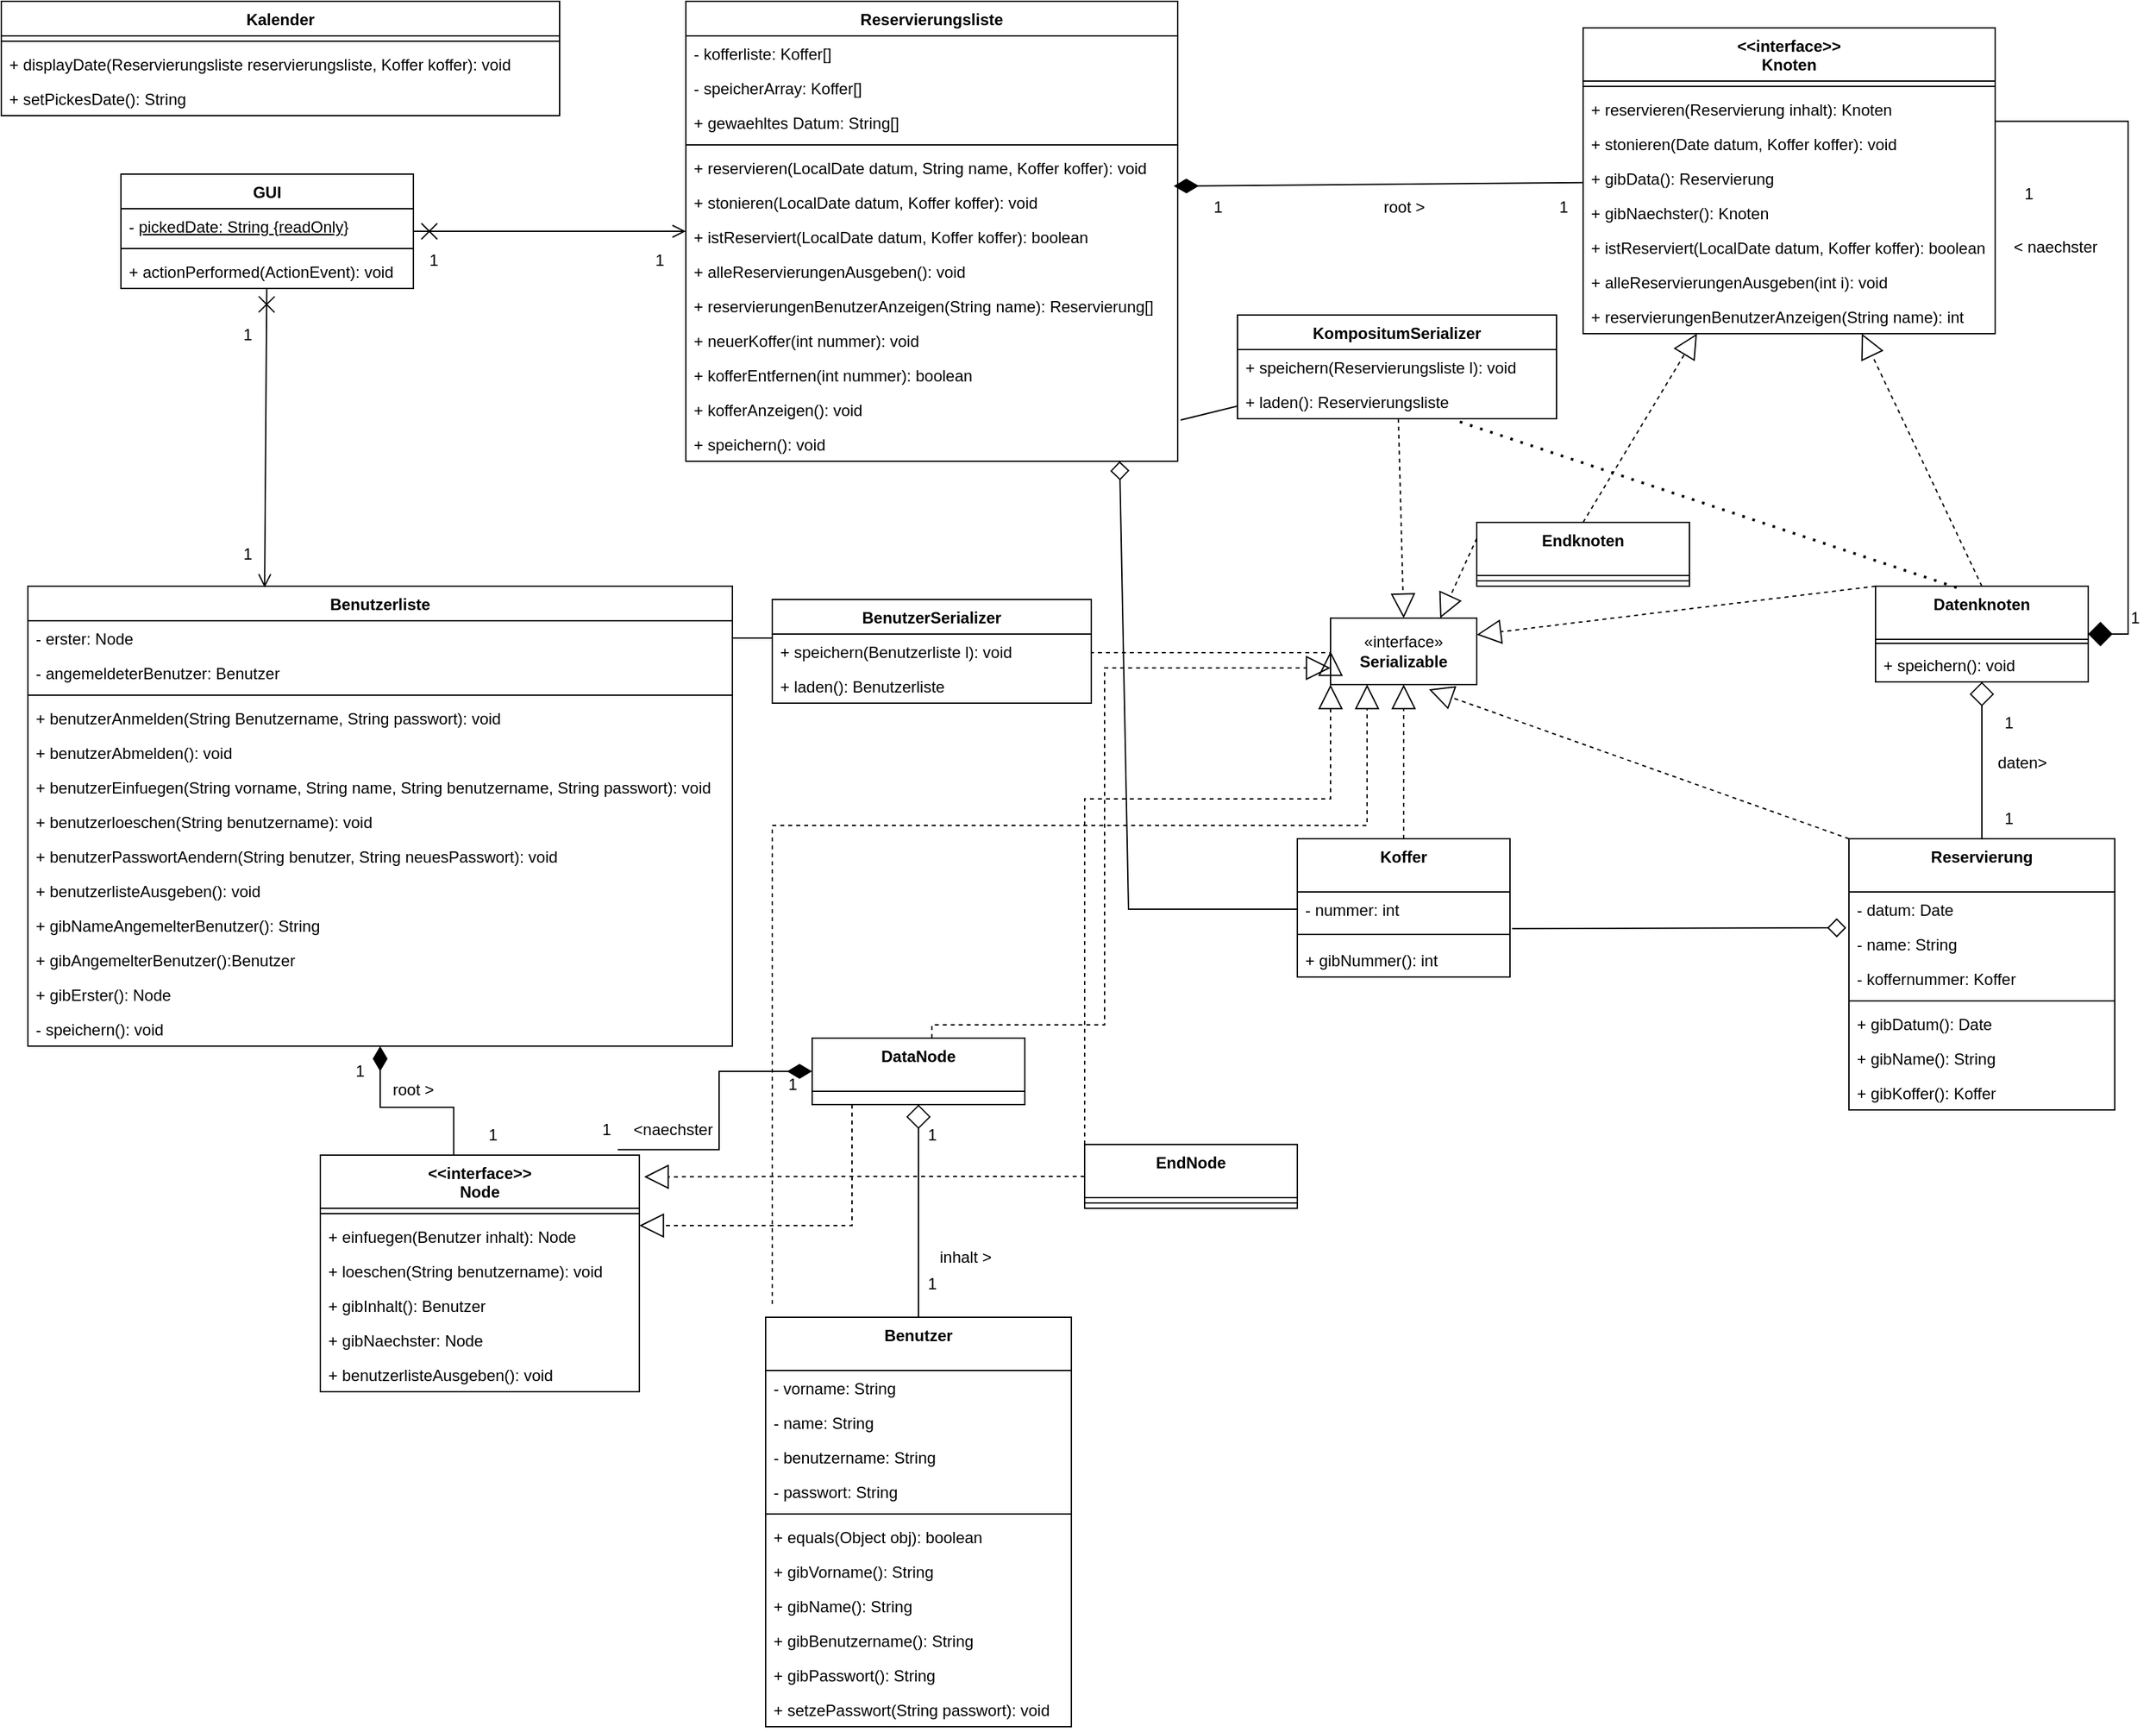 <mxfile version="21.7.5" type="github">
  <diagram name="Seite-1" id="2Pnt4BpfulIpVQop6G8H">
    <mxGraphModel dx="2710" dy="1265" grid="1" gridSize="10" guides="1" tooltips="1" connect="1" arrows="1" fold="1" page="1" pageScale="1" pageWidth="827" pageHeight="1169" math="0" shadow="0">
      <root>
        <mxCell id="0" />
        <mxCell id="1" parent="0" />
        <mxCell id="GG09bQPDJOTjV2dfAbOx-1" value="Reservierung" style="swimlane;fontStyle=1;align=center;verticalAlign=top;childLayout=stackLayout;horizontal=1;startSize=40;horizontalStack=0;resizeParent=1;resizeParentMax=0;resizeLast=0;collapsible=1;marginBottom=0;" parent="1" vertex="1">
          <mxGeometry x="2100" y="690" width="200" height="204" as="geometry" />
        </mxCell>
        <mxCell id="GG09bQPDJOTjV2dfAbOx-2" value="- datum: Date" style="text;strokeColor=none;fillColor=none;align=left;verticalAlign=top;spacingLeft=4;spacingRight=4;overflow=hidden;rotatable=0;points=[[0,0.5],[1,0.5]];portConstraint=eastwest;" parent="GG09bQPDJOTjV2dfAbOx-1" vertex="1">
          <mxGeometry y="40" width="200" height="26" as="geometry" />
        </mxCell>
        <mxCell id="GG09bQPDJOTjV2dfAbOx-3" value="- name: String" style="text;strokeColor=none;fillColor=none;align=left;verticalAlign=top;spacingLeft=4;spacingRight=4;overflow=hidden;rotatable=0;points=[[0,0.5],[1,0.5]];portConstraint=eastwest;" parent="GG09bQPDJOTjV2dfAbOx-1" vertex="1">
          <mxGeometry y="66" width="200" height="26" as="geometry" />
        </mxCell>
        <mxCell id="GG09bQPDJOTjV2dfAbOx-4" value="- koffernummer: Koffer" style="text;strokeColor=none;fillColor=none;align=left;verticalAlign=top;spacingLeft=4;spacingRight=4;overflow=hidden;rotatable=0;points=[[0,0.5],[1,0.5]];portConstraint=eastwest;" parent="GG09bQPDJOTjV2dfAbOx-1" vertex="1">
          <mxGeometry y="92" width="200" height="26" as="geometry" />
        </mxCell>
        <mxCell id="GG09bQPDJOTjV2dfAbOx-5" value="" style="line;strokeWidth=1;fillColor=none;align=left;verticalAlign=middle;spacingTop=-1;spacingLeft=3;spacingRight=3;rotatable=0;labelPosition=right;points=[];portConstraint=eastwest;strokeColor=inherit;" parent="GG09bQPDJOTjV2dfAbOx-1" vertex="1">
          <mxGeometry y="118" width="200" height="8" as="geometry" />
        </mxCell>
        <mxCell id="GG09bQPDJOTjV2dfAbOx-6" value="+ gibDatum(): Date" style="text;strokeColor=none;fillColor=none;align=left;verticalAlign=top;spacingLeft=4;spacingRight=4;overflow=hidden;rotatable=0;points=[[0,0.5],[1,0.5]];portConstraint=eastwest;" parent="GG09bQPDJOTjV2dfAbOx-1" vertex="1">
          <mxGeometry y="126" width="200" height="26" as="geometry" />
        </mxCell>
        <mxCell id="KlfiDYNAokehNlhyUkAq-2" value="+ gibName(): String" style="text;strokeColor=none;fillColor=none;align=left;verticalAlign=top;spacingLeft=4;spacingRight=4;overflow=hidden;rotatable=0;points=[[0,0.5],[1,0.5]];portConstraint=eastwest;" parent="GG09bQPDJOTjV2dfAbOx-1" vertex="1">
          <mxGeometry y="152" width="200" height="26" as="geometry" />
        </mxCell>
        <mxCell id="KlfiDYNAokehNlhyUkAq-3" value="+ gibKoffer(): Koffer" style="text;strokeColor=none;fillColor=none;align=left;verticalAlign=top;spacingLeft=4;spacingRight=4;overflow=hidden;rotatable=0;points=[[0,0.5],[1,0.5]];portConstraint=eastwest;" parent="GG09bQPDJOTjV2dfAbOx-1" vertex="1">
          <mxGeometry y="178" width="200" height="26" as="geometry" />
        </mxCell>
        <mxCell id="GG09bQPDJOTjV2dfAbOx-7" value="Reservierungsliste" style="swimlane;fontStyle=1;align=center;verticalAlign=top;childLayout=stackLayout;horizontal=1;startSize=26;horizontalStack=0;resizeParent=1;resizeParentMax=0;resizeLast=0;collapsible=1;marginBottom=0;" parent="1" vertex="1">
          <mxGeometry x="1225" y="60" width="370" height="346" as="geometry" />
        </mxCell>
        <mxCell id="GG09bQPDJOTjV2dfAbOx-8" value="- kofferliste: Koffer[]" style="text;strokeColor=none;fillColor=none;align=left;verticalAlign=top;spacingLeft=4;spacingRight=4;overflow=hidden;rotatable=0;points=[[0,0.5],[1,0.5]];portConstraint=eastwest;" parent="GG09bQPDJOTjV2dfAbOx-7" vertex="1">
          <mxGeometry y="26" width="370" height="26" as="geometry" />
        </mxCell>
        <mxCell id="srKQBvNYtge3SuWGFt8Q-2" value="- speicherArray: Koffer[]" style="text;strokeColor=none;fillColor=none;align=left;verticalAlign=top;spacingLeft=4;spacingRight=4;overflow=hidden;rotatable=0;points=[[0,0.5],[1,0.5]];portConstraint=eastwest;" vertex="1" parent="GG09bQPDJOTjV2dfAbOx-7">
          <mxGeometry y="52" width="370" height="26" as="geometry" />
        </mxCell>
        <mxCell id="srKQBvNYtge3SuWGFt8Q-1" value="+ gewaehltes Datum: String[]" style="text;strokeColor=none;fillColor=none;align=left;verticalAlign=top;spacingLeft=4;spacingRight=4;overflow=hidden;rotatable=0;points=[[0,0.5],[1,0.5]];portConstraint=eastwest;" vertex="1" parent="GG09bQPDJOTjV2dfAbOx-7">
          <mxGeometry y="78" width="370" height="26" as="geometry" />
        </mxCell>
        <mxCell id="GG09bQPDJOTjV2dfAbOx-9" value="" style="line;strokeWidth=1;fillColor=none;align=left;verticalAlign=middle;spacingTop=-1;spacingLeft=3;spacingRight=3;rotatable=0;labelPosition=right;points=[];portConstraint=eastwest;strokeColor=inherit;" parent="GG09bQPDJOTjV2dfAbOx-7" vertex="1">
          <mxGeometry y="104" width="370" height="8" as="geometry" />
        </mxCell>
        <mxCell id="GG09bQPDJOTjV2dfAbOx-10" value="+ reservieren(LocalDate datum, String name, Koffer koffer): void" style="text;strokeColor=none;fillColor=none;align=left;verticalAlign=top;spacingLeft=4;spacingRight=4;overflow=hidden;rotatable=0;points=[[0,0.5],[1,0.5]];portConstraint=eastwest;" parent="GG09bQPDJOTjV2dfAbOx-7" vertex="1">
          <mxGeometry y="112" width="370" height="26" as="geometry" />
        </mxCell>
        <mxCell id="GG09bQPDJOTjV2dfAbOx-11" value="+ stonieren(LocalDate datum, Koffer koffer): void" style="text;strokeColor=none;fillColor=none;align=left;verticalAlign=top;spacingLeft=4;spacingRight=4;overflow=hidden;rotatable=0;points=[[0,0.5],[1,0.5]];portConstraint=eastwest;" parent="GG09bQPDJOTjV2dfAbOx-7" vertex="1">
          <mxGeometry y="138" width="370" height="26" as="geometry" />
        </mxCell>
        <mxCell id="DYJYWBsRvA1DzsSXrWgL-1" value="+ istReserviert(LocalDate datum, Koffer koffer): boolean" style="text;strokeColor=none;fillColor=none;align=left;verticalAlign=top;spacingLeft=4;spacingRight=4;overflow=hidden;rotatable=0;points=[[0,0.5],[1,0.5]];portConstraint=eastwest;" parent="GG09bQPDJOTjV2dfAbOx-7" vertex="1">
          <mxGeometry y="164" width="370" height="26" as="geometry" />
        </mxCell>
        <mxCell id="srKQBvNYtge3SuWGFt8Q-3" value="+ alleReservierungenAusgeben(): void" style="text;strokeColor=none;fillColor=none;align=left;verticalAlign=top;spacingLeft=4;spacingRight=4;overflow=hidden;rotatable=0;points=[[0,0.5],[1,0.5]];portConstraint=eastwest;" vertex="1" parent="GG09bQPDJOTjV2dfAbOx-7">
          <mxGeometry y="190" width="370" height="26" as="geometry" />
        </mxCell>
        <mxCell id="6dYusDWklably0Wr-_sq-58" value="+ reservierungenBenutzerAnzeigen(String name): Reservierung[]" style="text;strokeColor=none;fillColor=none;align=left;verticalAlign=top;spacingLeft=4;spacingRight=4;overflow=hidden;rotatable=0;points=[[0,0.5],[1,0.5]];portConstraint=eastwest;" parent="GG09bQPDJOTjV2dfAbOx-7" vertex="1">
          <mxGeometry y="216" width="370" height="26" as="geometry" />
        </mxCell>
        <mxCell id="hLVEEf-DrDABM8D7n_xX-1" value="+ neuerKoffer(int nummer): void" style="text;strokeColor=none;fillColor=none;align=left;verticalAlign=top;spacingLeft=4;spacingRight=4;overflow=hidden;rotatable=0;points=[[0,0.5],[1,0.5]];portConstraint=eastwest;" parent="GG09bQPDJOTjV2dfAbOx-7" vertex="1">
          <mxGeometry y="242" width="370" height="26" as="geometry" />
        </mxCell>
        <mxCell id="hLVEEf-DrDABM8D7n_xX-3" value="+ kofferEntfernen(int nummer): boolean" style="text;strokeColor=none;fillColor=none;align=left;verticalAlign=top;spacingLeft=4;spacingRight=4;overflow=hidden;rotatable=0;points=[[0,0.5],[1,0.5]];portConstraint=eastwest;" parent="GG09bQPDJOTjV2dfAbOx-7" vertex="1">
          <mxGeometry y="268" width="370" height="26" as="geometry" />
        </mxCell>
        <mxCell id="hLVEEf-DrDABM8D7n_xX-2" value="+ kofferAnzeigen(): void" style="text;strokeColor=none;fillColor=none;align=left;verticalAlign=top;spacingLeft=4;spacingRight=4;overflow=hidden;rotatable=0;points=[[0,0.5],[1,0.5]];portConstraint=eastwest;" parent="GG09bQPDJOTjV2dfAbOx-7" vertex="1">
          <mxGeometry y="294" width="370" height="26" as="geometry" />
        </mxCell>
        <mxCell id="wRzsIxWEd2h5d38toLy1-11" value="+ speichern(): void" style="text;strokeColor=none;fillColor=none;align=left;verticalAlign=top;spacingLeft=4;spacingRight=4;overflow=hidden;rotatable=0;points=[[0,0.5],[1,0.5]];portConstraint=eastwest;" parent="GG09bQPDJOTjV2dfAbOx-7" vertex="1">
          <mxGeometry y="320" width="370" height="26" as="geometry" />
        </mxCell>
        <mxCell id="GG09bQPDJOTjV2dfAbOx-12" style="edgeStyle=orthogonalEdgeStyle;rounded=0;orthogonalLoop=1;jettySize=auto;html=1;exitX=0.5;exitY=0;exitDx=0;exitDy=0;entryX=0.5;entryY=1;entryDx=0;entryDy=0;endArrow=diamond;endFill=0;endSize=16;" parent="1" source="GG09bQPDJOTjV2dfAbOx-1" target="GG09bQPDJOTjV2dfAbOx-13" edge="1">
          <mxGeometry relative="1" as="geometry" />
        </mxCell>
        <mxCell id="GG09bQPDJOTjV2dfAbOx-13" value="Datenknoten" style="swimlane;fontStyle=1;align=center;verticalAlign=top;childLayout=stackLayout;horizontal=1;startSize=40;horizontalStack=0;resizeParent=1;resizeParentMax=0;resizeLast=0;collapsible=1;marginBottom=0;" parent="1" vertex="1">
          <mxGeometry x="2120" y="500" width="160" height="72" as="geometry" />
        </mxCell>
        <mxCell id="GG09bQPDJOTjV2dfAbOx-15" value="" style="line;strokeWidth=1;fillColor=none;align=left;verticalAlign=middle;spacingTop=-1;spacingLeft=3;spacingRight=3;rotatable=0;labelPosition=right;points=[];portConstraint=eastwest;strokeColor=inherit;" parent="GG09bQPDJOTjV2dfAbOx-13" vertex="1">
          <mxGeometry y="40" width="160" height="6" as="geometry" />
        </mxCell>
        <mxCell id="wRzsIxWEd2h5d38toLy1-22" value="+ speichern(): void" style="text;strokeColor=none;fillColor=none;align=left;verticalAlign=top;spacingLeft=4;spacingRight=4;overflow=hidden;rotatable=0;points=[[0,0.5],[1,0.5]];portConstraint=eastwest;" parent="GG09bQPDJOTjV2dfAbOx-13" vertex="1">
          <mxGeometry y="46" width="160" height="26" as="geometry" />
        </mxCell>
        <mxCell id="GG09bQPDJOTjV2dfAbOx-18" value="1" style="text;html=1;align=center;verticalAlign=middle;resizable=0;points=[];autosize=1;strokeColor=none;fillColor=none;" parent="1" vertex="1">
          <mxGeometry x="2220" y="190" width="30" height="30" as="geometry" />
        </mxCell>
        <mxCell id="GG09bQPDJOTjV2dfAbOx-19" value="&amp;lt; naechster" style="text;html=1;align=center;verticalAlign=middle;resizable=0;points=[];autosize=1;strokeColor=none;fillColor=none;" parent="1" vertex="1">
          <mxGeometry x="2210" y="230" width="90" height="30" as="geometry" />
        </mxCell>
        <mxCell id="GG09bQPDJOTjV2dfAbOx-20" value="Endknoten" style="swimlane;fontStyle=1;align=center;verticalAlign=top;childLayout=stackLayout;horizontal=1;startSize=40;horizontalStack=0;resizeParent=1;resizeParentMax=0;resizeLast=0;collapsible=1;marginBottom=0;" parent="1" vertex="1">
          <mxGeometry x="1820" y="452" width="160" height="48" as="geometry" />
        </mxCell>
        <mxCell id="GG09bQPDJOTjV2dfAbOx-22" value="" style="line;strokeWidth=1;fillColor=none;align=left;verticalAlign=middle;spacingTop=-1;spacingLeft=3;spacingRight=3;rotatable=0;labelPosition=right;points=[];portConstraint=eastwest;strokeColor=inherit;" parent="GG09bQPDJOTjV2dfAbOx-20" vertex="1">
          <mxGeometry y="40" width="160" height="8" as="geometry" />
        </mxCell>
        <mxCell id="GG09bQPDJOTjV2dfAbOx-24" value="&lt;&lt;interface&gt;&gt;&#xa;Knoten" style="swimlane;fontStyle=1;align=center;verticalAlign=top;childLayout=stackLayout;horizontal=1;startSize=40;horizontalStack=0;resizeParent=1;resizeParentMax=0;resizeLast=0;collapsible=1;marginBottom=0;" parent="1" vertex="1">
          <mxGeometry x="1900" y="80" width="310" height="230" as="geometry" />
        </mxCell>
        <mxCell id="GG09bQPDJOTjV2dfAbOx-26" value="" style="line;strokeWidth=1;fillColor=none;align=left;verticalAlign=middle;spacingTop=-1;spacingLeft=3;spacingRight=3;rotatable=0;labelPosition=right;points=[];portConstraint=eastwest;strokeColor=inherit;" parent="GG09bQPDJOTjV2dfAbOx-24" vertex="1">
          <mxGeometry y="40" width="310" height="8" as="geometry" />
        </mxCell>
        <mxCell id="GG09bQPDJOTjV2dfAbOx-27" value="+ reservieren(Reservierung inhalt): Knoten" style="text;strokeColor=none;fillColor=none;align=left;verticalAlign=top;spacingLeft=4;spacingRight=4;overflow=hidden;rotatable=0;points=[[0,0.5],[1,0.5]];portConstraint=eastwest;" parent="GG09bQPDJOTjV2dfAbOx-24" vertex="1">
          <mxGeometry y="48" width="310" height="26" as="geometry" />
        </mxCell>
        <mxCell id="hLVEEf-DrDABM8D7n_xX-4" value="+ stonieren(Date datum, Koffer koffer): void" style="text;strokeColor=none;fillColor=none;align=left;verticalAlign=top;spacingLeft=4;spacingRight=4;overflow=hidden;rotatable=0;points=[[0,0.5],[1,0.5]];portConstraint=eastwest;" parent="GG09bQPDJOTjV2dfAbOx-24" vertex="1">
          <mxGeometry y="74" width="310" height="26" as="geometry" />
        </mxCell>
        <mxCell id="hLVEEf-DrDABM8D7n_xX-5" value="+ gibData(): Reservierung" style="text;strokeColor=none;fillColor=none;align=left;verticalAlign=top;spacingLeft=4;spacingRight=4;overflow=hidden;rotatable=0;points=[[0,0.5],[1,0.5]];portConstraint=eastwest;" parent="GG09bQPDJOTjV2dfAbOx-24" vertex="1">
          <mxGeometry y="100" width="310" height="26" as="geometry" />
        </mxCell>
        <mxCell id="hLVEEf-DrDABM8D7n_xX-6" value="+ gibNaechster(): Knoten" style="text;strokeColor=none;fillColor=none;align=left;verticalAlign=top;spacingLeft=4;spacingRight=4;overflow=hidden;rotatable=0;points=[[0,0.5],[1,0.5]];portConstraint=eastwest;" parent="GG09bQPDJOTjV2dfAbOx-24" vertex="1">
          <mxGeometry y="126" width="310" height="26" as="geometry" />
        </mxCell>
        <mxCell id="srKQBvNYtge3SuWGFt8Q-4" value="+ istReserviert(LocalDate datum, Koffer koffer): boolean" style="text;strokeColor=none;fillColor=none;align=left;verticalAlign=top;spacingLeft=4;spacingRight=4;overflow=hidden;rotatable=0;points=[[0,0.5],[1,0.5]];portConstraint=eastwest;" vertex="1" parent="GG09bQPDJOTjV2dfAbOx-24">
          <mxGeometry y="152" width="310" height="26" as="geometry" />
        </mxCell>
        <mxCell id="srKQBvNYtge3SuWGFt8Q-5" value="+ alleReservierungenAusgeben(int i): void" style="text;strokeColor=none;fillColor=none;align=left;verticalAlign=top;spacingLeft=4;spacingRight=4;overflow=hidden;rotatable=0;points=[[0,0.5],[1,0.5]];portConstraint=eastwest;" vertex="1" parent="GG09bQPDJOTjV2dfAbOx-24">
          <mxGeometry y="178" width="310" height="26" as="geometry" />
        </mxCell>
        <mxCell id="6dYusDWklably0Wr-_sq-65" value="+ reservierungenBenutzerAnzeigen(String name): int" style="text;strokeColor=none;fillColor=none;align=left;verticalAlign=top;spacingLeft=4;spacingRight=4;overflow=hidden;rotatable=0;points=[[0,0.5],[1,0.5]];portConstraint=eastwest;" parent="GG09bQPDJOTjV2dfAbOx-24" vertex="1">
          <mxGeometry y="204" width="310" height="26" as="geometry" />
        </mxCell>
        <mxCell id="GG09bQPDJOTjV2dfAbOx-28" value="" style="endArrow=block;endSize=16;endFill=0;html=1;rounded=0;exitX=0.5;exitY=0;exitDx=0;exitDy=0;dashed=1;" parent="1" source="GG09bQPDJOTjV2dfAbOx-20" target="GG09bQPDJOTjV2dfAbOx-24" edge="1">
          <mxGeometry width="160" relative="1" as="geometry">
            <mxPoint x="1790" y="434.0" as="sourcePoint" />
            <mxPoint x="1950" y="360.0" as="targetPoint" />
          </mxGeometry>
        </mxCell>
        <mxCell id="GG09bQPDJOTjV2dfAbOx-29" value="" style="endArrow=block;endSize=16;endFill=0;html=1;rounded=0;exitX=0.5;exitY=0;exitDx=0;exitDy=0;dashed=1;" parent="1" source="GG09bQPDJOTjV2dfAbOx-13" target="GG09bQPDJOTjV2dfAbOx-24" edge="1">
          <mxGeometry width="160" relative="1" as="geometry">
            <mxPoint x="1970" y="430" as="sourcePoint" />
            <mxPoint x="2047.76" y="352.002" as="targetPoint" />
          </mxGeometry>
        </mxCell>
        <mxCell id="GG09bQPDJOTjV2dfAbOx-30" value="root &amp;gt;" style="text;html=1;align=center;verticalAlign=middle;resizable=0;points=[];autosize=1;strokeColor=none;fillColor=none;" parent="1" vertex="1">
          <mxGeometry x="1740" y="200" width="50" height="30" as="geometry" />
        </mxCell>
        <mxCell id="GG09bQPDJOTjV2dfAbOx-31" value="1" style="text;html=1;align=center;verticalAlign=middle;resizable=0;points=[];autosize=1;strokeColor=none;fillColor=none;" parent="1" vertex="1">
          <mxGeometry x="1870" y="200" width="30" height="30" as="geometry" />
        </mxCell>
        <mxCell id="GG09bQPDJOTjV2dfAbOx-32" value="daten&amp;gt;" style="text;html=1;align=center;verticalAlign=middle;resizable=0;points=[];autosize=1;strokeColor=none;fillColor=none;" parent="1" vertex="1">
          <mxGeometry x="2200" y="618" width="60" height="30" as="geometry" />
        </mxCell>
        <mxCell id="GG09bQPDJOTjV2dfAbOx-33" value="1" style="text;html=1;align=center;verticalAlign=middle;resizable=0;points=[];autosize=1;strokeColor=none;fillColor=none;" parent="1" vertex="1">
          <mxGeometry x="2205" y="660" width="30" height="30" as="geometry" />
        </mxCell>
        <mxCell id="GG09bQPDJOTjV2dfAbOx-34" value="Koffer" style="swimlane;fontStyle=1;align=center;verticalAlign=top;childLayout=stackLayout;horizontal=1;startSize=40;horizontalStack=0;resizeParent=1;resizeParentMax=0;resizeLast=0;collapsible=1;marginBottom=0;" parent="1" vertex="1">
          <mxGeometry x="1685" y="690" width="160" height="104" as="geometry" />
        </mxCell>
        <mxCell id="GG09bQPDJOTjV2dfAbOx-35" value="- nummer: int" style="text;strokeColor=none;fillColor=none;align=left;verticalAlign=top;spacingLeft=4;spacingRight=4;overflow=hidden;rotatable=0;points=[[0,0.5],[1,0.5]];portConstraint=eastwest;" parent="GG09bQPDJOTjV2dfAbOx-34" vertex="1">
          <mxGeometry y="40" width="160" height="26" as="geometry" />
        </mxCell>
        <mxCell id="GG09bQPDJOTjV2dfAbOx-36" value="" style="line;strokeWidth=1;fillColor=none;align=left;verticalAlign=middle;spacingTop=-1;spacingLeft=3;spacingRight=3;rotatable=0;labelPosition=right;points=[];portConstraint=eastwest;strokeColor=inherit;" parent="GG09bQPDJOTjV2dfAbOx-34" vertex="1">
          <mxGeometry y="66" width="160" height="12" as="geometry" />
        </mxCell>
        <mxCell id="wRzsIxWEd2h5d38toLy1-21" value="+ gibNummer(): int" style="text;strokeColor=none;fillColor=none;align=left;verticalAlign=top;spacingLeft=4;spacingRight=4;overflow=hidden;rotatable=0;points=[[0,0.5],[1,0.5]];portConstraint=eastwest;" parent="GG09bQPDJOTjV2dfAbOx-34" vertex="1">
          <mxGeometry y="78" width="160" height="26" as="geometry" />
        </mxCell>
        <mxCell id="GG09bQPDJOTjV2dfAbOx-39" value="1" style="text;html=1;align=center;verticalAlign=middle;resizable=0;points=[];autosize=1;strokeColor=none;fillColor=none;" parent="1" vertex="1">
          <mxGeometry x="1610" y="200" width="30" height="30" as="geometry" />
        </mxCell>
        <mxCell id="GG09bQPDJOTjV2dfAbOx-40" value="" style="endArrow=diamondThin;html=1;rounded=0;endFill=1;strokeWidth=1;endSize=16;entryX=0.992;entryY=0.038;entryDx=0;entryDy=0;entryPerimeter=0;" parent="1" source="GG09bQPDJOTjV2dfAbOx-24" target="GG09bQPDJOTjV2dfAbOx-11" edge="1">
          <mxGeometry width="50" height="50" relative="1" as="geometry">
            <mxPoint x="1910" y="301" as="sourcePoint" />
            <mxPoint x="1650" y="250" as="targetPoint" />
          </mxGeometry>
        </mxCell>
        <mxCell id="hLVEEf-DrDABM8D7n_xX-11" value="1" style="text;html=1;align=center;verticalAlign=middle;resizable=0;points=[];autosize=1;strokeColor=none;fillColor=none;" parent="1" vertex="1">
          <mxGeometry x="2300" y="509" width="30" height="30" as="geometry" />
        </mxCell>
        <mxCell id="hLVEEf-DrDABM8D7n_xX-12" value="" style="endArrow=diamond;endSize=12;html=1;rounded=0;endFill=0;entryX=-0.01;entryY=0.038;entryDx=0;entryDy=0;entryPerimeter=0;exitX=1.01;exitY=1.064;exitDx=0;exitDy=0;exitPerimeter=0;" parent="1" source="GG09bQPDJOTjV2dfAbOx-35" target="GG09bQPDJOTjV2dfAbOx-3" edge="1">
          <mxGeometry width="160" relative="1" as="geometry">
            <mxPoint x="1860" y="747" as="sourcePoint" />
            <mxPoint x="1870" y="570" as="targetPoint" />
          </mxGeometry>
        </mxCell>
        <mxCell id="hLVEEf-DrDABM8D7n_xX-13" value="" style="endArrow=diamond;endSize=12;html=1;rounded=0;endFill=0;exitX=0;exitY=0.5;exitDx=0;exitDy=0;entryX=0.882;entryY=1;entryDx=0;entryDy=0;entryPerimeter=0;" parent="1" source="GG09bQPDJOTjV2dfAbOx-35" target="wRzsIxWEd2h5d38toLy1-11" edge="1">
          <mxGeometry width="160" relative="1" as="geometry">
            <mxPoint x="1760" y="732.66" as="sourcePoint" />
            <mxPoint x="1557.62" y="481.998" as="targetPoint" />
            <Array as="points">
              <mxPoint x="1558" y="743" />
            </Array>
          </mxGeometry>
        </mxCell>
        <mxCell id="wRzsIxWEd2h5d38toLy1-1" value="KompositumSerializer" style="swimlane;fontStyle=1;align=center;verticalAlign=top;childLayout=stackLayout;horizontal=1;startSize=26;horizontalStack=0;resizeParent=1;resizeParentMax=0;resizeLast=0;collapsible=1;marginBottom=0;whiteSpace=wrap;html=1;" parent="1" vertex="1">
          <mxGeometry x="1640" y="296" width="240" height="78" as="geometry" />
        </mxCell>
        <mxCell id="wRzsIxWEd2h5d38toLy1-2" value="+ speichern(Reservierungsliste l): void" style="text;strokeColor=none;fillColor=none;align=left;verticalAlign=top;spacingLeft=4;spacingRight=4;overflow=hidden;rotatable=0;points=[[0,0.5],[1,0.5]];portConstraint=eastwest;whiteSpace=wrap;html=1;" parent="wRzsIxWEd2h5d38toLy1-1" vertex="1">
          <mxGeometry y="26" width="240" height="26" as="geometry" />
        </mxCell>
        <mxCell id="wRzsIxWEd2h5d38toLy1-3" value="+ laden(): Reservierungsliste" style="text;strokeColor=none;fillColor=none;align=left;verticalAlign=top;spacingLeft=4;spacingRight=4;overflow=hidden;rotatable=0;points=[[0,0.5],[1,0.5]];portConstraint=eastwest;whiteSpace=wrap;html=1;" parent="wRzsIxWEd2h5d38toLy1-1" vertex="1">
          <mxGeometry y="52" width="240" height="26" as="geometry" />
        </mxCell>
        <mxCell id="wRzsIxWEd2h5d38toLy1-4" value="«interface»&lt;br&gt;&lt;b&gt;Serializable&lt;/b&gt;" style="html=1;whiteSpace=wrap;" parent="1" vertex="1">
          <mxGeometry x="1710" y="524" width="110" height="50" as="geometry" />
        </mxCell>
        <mxCell id="wRzsIxWEd2h5d38toLy1-6" value="" style="endArrow=block;endSize=16;endFill=0;html=1;rounded=0;exitX=0.5;exitY=0;exitDx=0;exitDy=0;entryX=0.5;entryY=1;entryDx=0;entryDy=0;dashed=1;" parent="1" source="GG09bQPDJOTjV2dfAbOx-34" target="wRzsIxWEd2h5d38toLy1-4" edge="1">
          <mxGeometry width="160" relative="1" as="geometry">
            <mxPoint x="1920" y="623" as="sourcePoint" />
            <mxPoint x="1820" y="475" as="targetPoint" />
          </mxGeometry>
        </mxCell>
        <mxCell id="wRzsIxWEd2h5d38toLy1-7" value="" style="endArrow=block;endSize=16;endFill=0;html=1;rounded=0;exitX=0;exitY=0;exitDx=0;exitDy=0;entryX=0.673;entryY=1.073;entryDx=0;entryDy=0;entryPerimeter=0;dashed=1;" parent="1" source="GG09bQPDJOTjV2dfAbOx-1" target="wRzsIxWEd2h5d38toLy1-4" edge="1">
          <mxGeometry width="160" relative="1" as="geometry">
            <mxPoint x="2160" y="435" as="sourcePoint" />
            <mxPoint x="1870" y="450" as="targetPoint" />
          </mxGeometry>
        </mxCell>
        <mxCell id="wRzsIxWEd2h5d38toLy1-8" value="" style="endArrow=block;endSize=16;endFill=0;html=1;rounded=0;exitX=0;exitY=0;exitDx=0;exitDy=0;entryX=1;entryY=0.25;entryDx=0;entryDy=0;dashed=1;" parent="1" source="GG09bQPDJOTjV2dfAbOx-13" target="wRzsIxWEd2h5d38toLy1-4" edge="1">
          <mxGeometry width="160" relative="1" as="geometry">
            <mxPoint x="2158" y="538" as="sourcePoint" />
            <mxPoint x="1850" y="510" as="targetPoint" />
          </mxGeometry>
        </mxCell>
        <mxCell id="wRzsIxWEd2h5d38toLy1-9" value="" style="endArrow=block;endSize=16;endFill=0;html=1;rounded=0;entryX=0.5;entryY=0;entryDx=0;entryDy=0;dashed=1;" parent="1" source="wRzsIxWEd2h5d38toLy1-1" target="wRzsIxWEd2h5d38toLy1-4" edge="1">
          <mxGeometry width="160" relative="1" as="geometry">
            <mxPoint x="1755" y="400" as="sourcePoint" />
            <mxPoint x="1650" y="483" as="targetPoint" />
          </mxGeometry>
        </mxCell>
        <mxCell id="wRzsIxWEd2h5d38toLy1-10" value="" style="endArrow=block;endSize=16;endFill=0;html=1;rounded=0;exitX=0;exitY=0.25;exitDx=0;exitDy=0;entryX=0.75;entryY=0;entryDx=0;entryDy=0;dashed=1;" parent="1" source="GG09bQPDJOTjV2dfAbOx-20" target="wRzsIxWEd2h5d38toLy1-4" edge="1">
          <mxGeometry width="160" relative="1" as="geometry">
            <mxPoint x="1770" y="690" as="sourcePoint" />
            <mxPoint x="1765" y="500" as="targetPoint" />
          </mxGeometry>
        </mxCell>
        <mxCell id="wRzsIxWEd2h5d38toLy1-13" value="" style="endArrow=none;html=1;strokeWidth=1;rounded=0;exitX=1.006;exitY=0.808;exitDx=0;exitDy=0;exitPerimeter=0;" parent="1" source="hLVEEf-DrDABM8D7n_xX-2" target="wRzsIxWEd2h5d38toLy1-1" edge="1">
          <mxGeometry width="50" height="50" relative="1" as="geometry">
            <mxPoint x="1570" y="490" as="sourcePoint" />
            <mxPoint x="1620" y="440" as="targetPoint" />
          </mxGeometry>
        </mxCell>
        <mxCell id="wRzsIxWEd2h5d38toLy1-14" value="" style="endArrow=none;dashed=1;html=1;dashPattern=1 3;strokeWidth=2;rounded=0;entryX=0.417;entryY=0.041;entryDx=0;entryDy=0;entryPerimeter=0;exitX=0.697;exitY=1.09;exitDx=0;exitDy=0;exitPerimeter=0;" parent="1" source="wRzsIxWEd2h5d38toLy1-3" target="GG09bQPDJOTjV2dfAbOx-13" edge="1">
          <mxGeometry width="50" height="50" relative="1" as="geometry">
            <mxPoint x="1880" y="490" as="sourcePoint" />
            <mxPoint x="1930" y="440" as="targetPoint" />
          </mxGeometry>
        </mxCell>
        <mxCell id="HfCsK1fA1GeoR-2jATR1-1" value="Benutzerliste" style="swimlane;fontStyle=1;align=center;verticalAlign=top;childLayout=stackLayout;horizontal=1;startSize=26;horizontalStack=0;resizeParent=1;resizeParentMax=0;resizeLast=0;collapsible=1;marginBottom=0;" parent="1" vertex="1">
          <mxGeometry x="730" y="500" width="530" height="346" as="geometry" />
        </mxCell>
        <mxCell id="HfCsK1fA1GeoR-2jATR1-2" value="- erster: Node" style="text;strokeColor=none;fillColor=none;align=left;verticalAlign=top;spacingLeft=4;spacingRight=4;overflow=hidden;rotatable=0;points=[[0,0.5],[1,0.5]];portConstraint=eastwest;" parent="HfCsK1fA1GeoR-2jATR1-1" vertex="1">
          <mxGeometry y="26" width="530" height="26" as="geometry" />
        </mxCell>
        <mxCell id="6dYusDWklably0Wr-_sq-12" value="- angemeldeterBenutzer: Benutzer" style="text;strokeColor=none;fillColor=none;align=left;verticalAlign=top;spacingLeft=4;spacingRight=4;overflow=hidden;rotatable=0;points=[[0,0.5],[1,0.5]];portConstraint=eastwest;" parent="HfCsK1fA1GeoR-2jATR1-1" vertex="1">
          <mxGeometry y="52" width="530" height="26" as="geometry" />
        </mxCell>
        <mxCell id="HfCsK1fA1GeoR-2jATR1-3" value="" style="line;strokeWidth=1;fillColor=none;align=left;verticalAlign=middle;spacingTop=-1;spacingLeft=3;spacingRight=3;rotatable=0;labelPosition=right;points=[];portConstraint=eastwest;strokeColor=inherit;" parent="HfCsK1fA1GeoR-2jATR1-1" vertex="1">
          <mxGeometry y="78" width="530" height="8" as="geometry" />
        </mxCell>
        <mxCell id="HfCsK1fA1GeoR-2jATR1-4" value="+ benutzerAnmelden(String Benutzername, String passwort): void" style="text;strokeColor=none;fillColor=none;align=left;verticalAlign=top;spacingLeft=4;spacingRight=4;overflow=hidden;rotatable=0;points=[[0,0.5],[1,0.5]];portConstraint=eastwest;" parent="HfCsK1fA1GeoR-2jATR1-1" vertex="1">
          <mxGeometry y="86" width="530" height="26" as="geometry" />
        </mxCell>
        <mxCell id="6dYusDWklably0Wr-_sq-13" value="+ benutzerAbmelden(): void" style="text;strokeColor=none;fillColor=none;align=left;verticalAlign=top;spacingLeft=4;spacingRight=4;overflow=hidden;rotatable=0;points=[[0,0.5],[1,0.5]];portConstraint=eastwest;" parent="HfCsK1fA1GeoR-2jATR1-1" vertex="1">
          <mxGeometry y="112" width="530" height="26" as="geometry" />
        </mxCell>
        <mxCell id="6dYusDWklably0Wr-_sq-14" value="+ benutzerEinfuegen(String vorname, String name, String benutzername, String passwort): void" style="text;strokeColor=none;fillColor=none;align=left;verticalAlign=top;spacingLeft=4;spacingRight=4;overflow=hidden;rotatable=0;points=[[0,0.5],[1,0.5]];portConstraint=eastwest;" parent="HfCsK1fA1GeoR-2jATR1-1" vertex="1">
          <mxGeometry y="138" width="530" height="26" as="geometry" />
        </mxCell>
        <mxCell id="6dYusDWklably0Wr-_sq-15" value="+ benutzerloeschen(String benutzername): void" style="text;strokeColor=none;fillColor=none;align=left;verticalAlign=top;spacingLeft=4;spacingRight=4;overflow=hidden;rotatable=0;points=[[0,0.5],[1,0.5]];portConstraint=eastwest;" parent="HfCsK1fA1GeoR-2jATR1-1" vertex="1">
          <mxGeometry y="164" width="530" height="26" as="geometry" />
        </mxCell>
        <mxCell id="6dYusDWklably0Wr-_sq-16" value="+ benutzerPasswortAendern(String benutzer, String neuesPasswort): void" style="text;strokeColor=none;fillColor=none;align=left;verticalAlign=top;spacingLeft=4;spacingRight=4;overflow=hidden;rotatable=0;points=[[0,0.5],[1,0.5]];portConstraint=eastwest;" parent="HfCsK1fA1GeoR-2jATR1-1" vertex="1">
          <mxGeometry y="190" width="530" height="26" as="geometry" />
        </mxCell>
        <mxCell id="6dYusDWklably0Wr-_sq-17" value="+ benutzerlisteAusgeben(): void" style="text;strokeColor=none;fillColor=none;align=left;verticalAlign=top;spacingLeft=4;spacingRight=4;overflow=hidden;rotatable=0;points=[[0,0.5],[1,0.5]];portConstraint=eastwest;" parent="HfCsK1fA1GeoR-2jATR1-1" vertex="1">
          <mxGeometry y="216" width="530" height="26" as="geometry" />
        </mxCell>
        <mxCell id="6dYusDWklably0Wr-_sq-18" value="+ gibNameAngemelterBenutzer(): String" style="text;strokeColor=none;fillColor=none;align=left;verticalAlign=top;spacingLeft=4;spacingRight=4;overflow=hidden;rotatable=0;points=[[0,0.5],[1,0.5]];portConstraint=eastwest;" parent="HfCsK1fA1GeoR-2jATR1-1" vertex="1">
          <mxGeometry y="242" width="530" height="26" as="geometry" />
        </mxCell>
        <mxCell id="srKQBvNYtge3SuWGFt8Q-11" value="+ gibAngemelterBenutzer():Benutzer" style="text;strokeColor=none;fillColor=none;align=left;verticalAlign=top;spacingLeft=4;spacingRight=4;overflow=hidden;rotatable=0;points=[[0,0.5],[1,0.5]];portConstraint=eastwest;" vertex="1" parent="HfCsK1fA1GeoR-2jATR1-1">
          <mxGeometry y="268" width="530" height="26" as="geometry" />
        </mxCell>
        <mxCell id="6dYusDWklably0Wr-_sq-20" value="+ gibErster(): Node" style="text;strokeColor=none;fillColor=none;align=left;verticalAlign=top;spacingLeft=4;spacingRight=4;overflow=hidden;rotatable=0;points=[[0,0.5],[1,0.5]];portConstraint=eastwest;" parent="HfCsK1fA1GeoR-2jATR1-1" vertex="1">
          <mxGeometry y="294" width="530" height="26" as="geometry" />
        </mxCell>
        <mxCell id="6dYusDWklably0Wr-_sq-19" value="- speichern(): void" style="text;strokeColor=none;fillColor=none;align=left;verticalAlign=top;spacingLeft=4;spacingRight=4;overflow=hidden;rotatable=0;points=[[0,0.5],[1,0.5]];portConstraint=eastwest;" parent="HfCsK1fA1GeoR-2jATR1-1" vertex="1">
          <mxGeometry y="320" width="530" height="26" as="geometry" />
        </mxCell>
        <mxCell id="6dYusDWklably0Wr-_sq-42" style="edgeStyle=orthogonalEdgeStyle;rounded=0;orthogonalLoop=1;jettySize=auto;html=1;exitX=0.932;exitY=-0.023;exitDx=0;exitDy=0;entryX=0;entryY=0.5;entryDx=0;entryDy=0;endArrow=diamondThin;endFill=1;endSize=16;exitPerimeter=0;" parent="1" source="HfCsK1fA1GeoR-2jATR1-32" target="HfCsK1fA1GeoR-2jATR1-17" edge="1">
          <mxGeometry relative="1" as="geometry" />
        </mxCell>
        <mxCell id="HfCsK1fA1GeoR-2jATR1-17" value="DataNode" style="swimlane;fontStyle=1;align=center;verticalAlign=top;childLayout=stackLayout;horizontal=1;startSize=40;horizontalStack=0;resizeParent=1;resizeParentMax=0;resizeLast=0;collapsible=1;marginBottom=0;" parent="1" vertex="1">
          <mxGeometry x="1320" y="840" width="160" height="50" as="geometry" />
        </mxCell>
        <mxCell id="6dYusDWklably0Wr-_sq-57" style="edgeStyle=orthogonalEdgeStyle;rounded=0;orthogonalLoop=1;jettySize=auto;html=1;exitX=0;exitY=0.5;exitDx=0;exitDy=0;entryX=1.015;entryY=0.092;entryDx=0;entryDy=0;entryPerimeter=0;endArrow=block;endFill=0;endSize=16;dashed=1;" parent="1" source="HfCsK1fA1GeoR-2jATR1-21" target="HfCsK1fA1GeoR-2jATR1-32" edge="1">
          <mxGeometry relative="1" as="geometry" />
        </mxCell>
        <mxCell id="HfCsK1fA1GeoR-2jATR1-21" value="EndNode" style="swimlane;fontStyle=1;align=center;verticalAlign=top;childLayout=stackLayout;horizontal=1;startSize=40;horizontalStack=0;resizeParent=1;resizeParentMax=0;resizeLast=0;collapsible=1;marginBottom=0;" parent="1" vertex="1">
          <mxGeometry x="1525" y="920" width="160" height="48" as="geometry" />
        </mxCell>
        <mxCell id="HfCsK1fA1GeoR-2jATR1-22" value="" style="line;strokeWidth=1;fillColor=none;align=left;verticalAlign=middle;spacingTop=-1;spacingLeft=3;spacingRight=3;rotatable=0;labelPosition=right;points=[];portConstraint=eastwest;strokeColor=inherit;" parent="HfCsK1fA1GeoR-2jATR1-21" vertex="1">
          <mxGeometry y="40" width="160" height="8" as="geometry" />
        </mxCell>
        <mxCell id="6dYusDWklably0Wr-_sq-28" style="edgeStyle=orthogonalEdgeStyle;rounded=0;orthogonalLoop=1;jettySize=auto;html=1;dashed=1;endArrow=block;endFill=0;endSize=16;entryX=0.25;entryY=1;entryDx=0;entryDy=0;" parent="1" target="wRzsIxWEd2h5d38toLy1-4" edge="1">
          <mxGeometry relative="1" as="geometry">
            <mxPoint x="1410" y="600" as="targetPoint" />
            <Array as="points">
              <mxPoint x="1290" y="1036" />
              <mxPoint x="1290" y="680" />
              <mxPoint x="1738" y="680" />
            </Array>
            <mxPoint x="1290" y="1040" as="sourcePoint" />
          </mxGeometry>
        </mxCell>
        <mxCell id="6dYusDWklably0Wr-_sq-35" style="edgeStyle=orthogonalEdgeStyle;rounded=0;orthogonalLoop=1;jettySize=auto;html=1;endArrow=diamond;endFill=0;endSize=16;" parent="1" source="HfCsK1fA1GeoR-2jATR1-23" target="HfCsK1fA1GeoR-2jATR1-17" edge="1">
          <mxGeometry relative="1" as="geometry">
            <mxPoint x="1402" y="1012" as="sourcePoint" />
            <Array as="points" />
          </mxGeometry>
        </mxCell>
        <mxCell id="HfCsK1fA1GeoR-2jATR1-23" value="Benutzer" style="swimlane;fontStyle=1;align=center;verticalAlign=top;childLayout=stackLayout;horizontal=1;startSize=40;horizontalStack=0;resizeParent=1;resizeParentMax=0;resizeLast=0;collapsible=1;marginBottom=0;" parent="1" vertex="1">
          <mxGeometry x="1285" y="1050" width="230" height="308" as="geometry" />
        </mxCell>
        <mxCell id="HfCsK1fA1GeoR-2jATR1-24" value="- vorname: String" style="text;strokeColor=none;fillColor=none;align=left;verticalAlign=top;spacingLeft=4;spacingRight=4;overflow=hidden;rotatable=0;points=[[0,0.5],[1,0.5]];portConstraint=eastwest;" parent="HfCsK1fA1GeoR-2jATR1-23" vertex="1">
          <mxGeometry y="40" width="230" height="26" as="geometry" />
        </mxCell>
        <mxCell id="6dYusDWklably0Wr-_sq-50" value="- name: String" style="text;strokeColor=none;fillColor=none;align=left;verticalAlign=top;spacingLeft=4;spacingRight=4;overflow=hidden;rotatable=0;points=[[0,0.5],[1,0.5]];portConstraint=eastwest;" parent="HfCsK1fA1GeoR-2jATR1-23" vertex="1">
          <mxGeometry y="66" width="230" height="26" as="geometry" />
        </mxCell>
        <mxCell id="6dYusDWklably0Wr-_sq-51" value="- benutzername: String" style="text;strokeColor=none;fillColor=none;align=left;verticalAlign=top;spacingLeft=4;spacingRight=4;overflow=hidden;rotatable=0;points=[[0,0.5],[1,0.5]];portConstraint=eastwest;" parent="HfCsK1fA1GeoR-2jATR1-23" vertex="1">
          <mxGeometry y="92" width="230" height="26" as="geometry" />
        </mxCell>
        <mxCell id="6dYusDWklably0Wr-_sq-52" value="- passwort: String" style="text;strokeColor=none;fillColor=none;align=left;verticalAlign=top;spacingLeft=4;spacingRight=4;overflow=hidden;rotatable=0;points=[[0,0.5],[1,0.5]];portConstraint=eastwest;" parent="HfCsK1fA1GeoR-2jATR1-23" vertex="1">
          <mxGeometry y="118" width="230" height="26" as="geometry" />
        </mxCell>
        <mxCell id="HfCsK1fA1GeoR-2jATR1-27" value="" style="line;strokeWidth=1;fillColor=none;align=left;verticalAlign=middle;spacingTop=-1;spacingLeft=3;spacingRight=3;rotatable=0;labelPosition=right;points=[];portConstraint=eastwest;strokeColor=inherit;" parent="HfCsK1fA1GeoR-2jATR1-23" vertex="1">
          <mxGeometry y="144" width="230" height="8" as="geometry" />
        </mxCell>
        <mxCell id="HfCsK1fA1GeoR-2jATR1-28" value="+ equals(Object obj): boolean" style="text;strokeColor=none;fillColor=none;align=left;verticalAlign=top;spacingLeft=4;spacingRight=4;overflow=hidden;rotatable=0;points=[[0,0.5],[1,0.5]];portConstraint=eastwest;" parent="HfCsK1fA1GeoR-2jATR1-23" vertex="1">
          <mxGeometry y="152" width="230" height="26" as="geometry" />
        </mxCell>
        <mxCell id="srKQBvNYtge3SuWGFt8Q-18" value="+ gibVorname(): String" style="text;strokeColor=none;fillColor=none;align=left;verticalAlign=top;spacingLeft=4;spacingRight=4;overflow=hidden;rotatable=0;points=[[0,0.5],[1,0.5]];portConstraint=eastwest;" vertex="1" parent="HfCsK1fA1GeoR-2jATR1-23">
          <mxGeometry y="178" width="230" height="26" as="geometry" />
        </mxCell>
        <mxCell id="6dYusDWklably0Wr-_sq-53" value="+ gibName(): String" style="text;strokeColor=none;fillColor=none;align=left;verticalAlign=top;spacingLeft=4;spacingRight=4;overflow=hidden;rotatable=0;points=[[0,0.5],[1,0.5]];portConstraint=eastwest;" parent="HfCsK1fA1GeoR-2jATR1-23" vertex="1">
          <mxGeometry y="204" width="230" height="26" as="geometry" />
        </mxCell>
        <mxCell id="6dYusDWklably0Wr-_sq-54" value="+ gibBenutzername(): String" style="text;strokeColor=none;fillColor=none;align=left;verticalAlign=top;spacingLeft=4;spacingRight=4;overflow=hidden;rotatable=0;points=[[0,0.5],[1,0.5]];portConstraint=eastwest;" parent="HfCsK1fA1GeoR-2jATR1-23" vertex="1">
          <mxGeometry y="230" width="230" height="26" as="geometry" />
        </mxCell>
        <mxCell id="6dYusDWklably0Wr-_sq-55" value="+ gibPasswort(): String" style="text;strokeColor=none;fillColor=none;align=left;verticalAlign=top;spacingLeft=4;spacingRight=4;overflow=hidden;rotatable=0;points=[[0,0.5],[1,0.5]];portConstraint=eastwest;" parent="HfCsK1fA1GeoR-2jATR1-23" vertex="1">
          <mxGeometry y="256" width="230" height="26" as="geometry" />
        </mxCell>
        <mxCell id="6dYusDWklably0Wr-_sq-56" value="+ setzePasswort(String passwort): void" style="text;strokeColor=none;fillColor=none;align=left;verticalAlign=top;spacingLeft=4;spacingRight=4;overflow=hidden;rotatable=0;points=[[0,0.5],[1,0.5]];portConstraint=eastwest;" parent="HfCsK1fA1GeoR-2jATR1-23" vertex="1">
          <mxGeometry y="282" width="230" height="26" as="geometry" />
        </mxCell>
        <mxCell id="6dYusDWklably0Wr-_sq-29" style="edgeStyle=orthogonalEdgeStyle;rounded=0;orthogonalLoop=1;jettySize=auto;html=1;exitX=0.418;exitY=0.01;exitDx=0;exitDy=0;endArrow=diamondThin;endFill=1;endSize=16;exitPerimeter=0;" parent="1" source="HfCsK1fA1GeoR-2jATR1-32" target="HfCsK1fA1GeoR-2jATR1-1" edge="1">
          <mxGeometry relative="1" as="geometry" />
        </mxCell>
        <mxCell id="HfCsK1fA1GeoR-2jATR1-32" value="&lt;&lt;interface&gt;&gt;&#xa;Node" style="swimlane;fontStyle=1;align=center;verticalAlign=top;childLayout=stackLayout;horizontal=1;startSize=40;horizontalStack=0;resizeParent=1;resizeParentMax=0;resizeLast=0;collapsible=1;marginBottom=0;" parent="1" vertex="1">
          <mxGeometry x="950" y="928" width="240" height="178" as="geometry" />
        </mxCell>
        <mxCell id="HfCsK1fA1GeoR-2jATR1-34" value="" style="line;strokeWidth=1;fillColor=none;align=left;verticalAlign=middle;spacingTop=-1;spacingLeft=3;spacingRight=3;rotatable=0;labelPosition=right;points=[];portConstraint=eastwest;strokeColor=inherit;" parent="HfCsK1fA1GeoR-2jATR1-32" vertex="1">
          <mxGeometry y="40" width="240" height="8" as="geometry" />
        </mxCell>
        <mxCell id="HfCsK1fA1GeoR-2jATR1-35" value="+ einfuegen(Benutzer inhalt): Node" style="text;strokeColor=none;fillColor=none;align=left;verticalAlign=top;spacingLeft=4;spacingRight=4;overflow=hidden;rotatable=0;points=[[0,0.5],[1,0.5]];portConstraint=eastwest;" parent="HfCsK1fA1GeoR-2jATR1-32" vertex="1">
          <mxGeometry y="48" width="240" height="26" as="geometry" />
        </mxCell>
        <mxCell id="6dYusDWklably0Wr-_sq-46" value="+ loeschen(String benutzername): void" style="text;strokeColor=none;fillColor=none;align=left;verticalAlign=top;spacingLeft=4;spacingRight=4;overflow=hidden;rotatable=0;points=[[0,0.5],[1,0.5]];portConstraint=eastwest;" parent="HfCsK1fA1GeoR-2jATR1-32" vertex="1">
          <mxGeometry y="74" width="240" height="26" as="geometry" />
        </mxCell>
        <mxCell id="6dYusDWklably0Wr-_sq-47" value="+ gibInhalt(): Benutzer" style="text;strokeColor=none;fillColor=none;align=left;verticalAlign=top;spacingLeft=4;spacingRight=4;overflow=hidden;rotatable=0;points=[[0,0.5],[1,0.5]];portConstraint=eastwest;" parent="HfCsK1fA1GeoR-2jATR1-32" vertex="1">
          <mxGeometry y="100" width="240" height="26" as="geometry" />
        </mxCell>
        <mxCell id="6dYusDWklably0Wr-_sq-48" value="+ gibNaechster: Node" style="text;strokeColor=none;fillColor=none;align=left;verticalAlign=top;spacingLeft=4;spacingRight=4;overflow=hidden;rotatable=0;points=[[0,0.5],[1,0.5]];portConstraint=eastwest;" parent="HfCsK1fA1GeoR-2jATR1-32" vertex="1">
          <mxGeometry y="126" width="240" height="26" as="geometry" />
        </mxCell>
        <mxCell id="6dYusDWklably0Wr-_sq-49" value="+ benutzerlisteAusgeben(): void" style="text;strokeColor=none;fillColor=none;align=left;verticalAlign=top;spacingLeft=4;spacingRight=4;overflow=hidden;rotatable=0;points=[[0,0.5],[1,0.5]];portConstraint=eastwest;" parent="HfCsK1fA1GeoR-2jATR1-32" vertex="1">
          <mxGeometry y="152" width="240" height="26" as="geometry" />
        </mxCell>
        <mxCell id="6dYusDWklably0Wr-_sq-23" style="edgeStyle=orthogonalEdgeStyle;rounded=0;orthogonalLoop=1;jettySize=auto;html=1;endArrow=block;endFill=0;dashed=1;endSize=16;exitX=0.563;exitY=-0.003;exitDx=0;exitDy=0;exitPerimeter=0;entryX=0;entryY=0.75;entryDx=0;entryDy=0;" parent="1" source="HfCsK1fA1GeoR-2jATR1-17" target="wRzsIxWEd2h5d38toLy1-4" edge="1">
          <mxGeometry relative="1" as="geometry">
            <mxPoint x="1410" y="910" as="sourcePoint" />
            <Array as="points">
              <mxPoint x="1540" y="830" />
              <mxPoint x="1540" y="562" />
            </Array>
          </mxGeometry>
        </mxCell>
        <mxCell id="6dYusDWklably0Wr-_sq-1" value="BenutzerSerializer" style="swimlane;fontStyle=1;align=center;verticalAlign=top;childLayout=stackLayout;horizontal=1;startSize=26;horizontalStack=0;resizeParent=1;resizeParentMax=0;resizeLast=0;collapsible=1;marginBottom=0;whiteSpace=wrap;html=1;" parent="1" vertex="1">
          <mxGeometry x="1290" y="510" width="240" height="78" as="geometry" />
        </mxCell>
        <mxCell id="6dYusDWklably0Wr-_sq-2" value="+ speichern(Benutzerliste l): void" style="text;strokeColor=none;fillColor=none;align=left;verticalAlign=top;spacingLeft=4;spacingRight=4;overflow=hidden;rotatable=0;points=[[0,0.5],[1,0.5]];portConstraint=eastwest;whiteSpace=wrap;html=1;" parent="6dYusDWklably0Wr-_sq-1" vertex="1">
          <mxGeometry y="26" width="240" height="26" as="geometry" />
        </mxCell>
        <mxCell id="6dYusDWklably0Wr-_sq-3" value="+ laden(): Benutzerliste" style="text;strokeColor=none;fillColor=none;align=left;verticalAlign=top;spacingLeft=4;spacingRight=4;overflow=hidden;rotatable=0;points=[[0,0.5],[1,0.5]];portConstraint=eastwest;whiteSpace=wrap;html=1;" parent="6dYusDWklably0Wr-_sq-1" vertex="1">
          <mxGeometry y="52" width="240" height="26" as="geometry" />
        </mxCell>
        <mxCell id="6dYusDWklably0Wr-_sq-5" style="edgeStyle=orthogonalEdgeStyle;rounded=0;orthogonalLoop=1;jettySize=auto;html=1;exitX=1;exitY=0.5;exitDx=0;exitDy=0;entryX=0;entryY=0.5;entryDx=0;entryDy=0;dashed=1;endArrow=block;endFill=0;endSize=16;" parent="1" source="6dYusDWklably0Wr-_sq-2" target="wRzsIxWEd2h5d38toLy1-4" edge="1">
          <mxGeometry relative="1" as="geometry">
            <Array as="points">
              <mxPoint x="1530" y="550" />
            </Array>
          </mxGeometry>
        </mxCell>
        <mxCell id="6dYusDWklably0Wr-_sq-6" style="edgeStyle=orthogonalEdgeStyle;rounded=0;orthogonalLoop=1;jettySize=auto;html=1;exitX=1;exitY=0.5;exitDx=0;exitDy=0;entryX=0;entryY=0.5;entryDx=0;entryDy=0;startArrow=none;startFill=0;endArrow=none;endFill=0;" parent="1" source="HfCsK1fA1GeoR-2jATR1-2" target="6dYusDWklably0Wr-_sq-2" edge="1">
          <mxGeometry relative="1" as="geometry" />
        </mxCell>
        <mxCell id="6dYusDWklably0Wr-_sq-27" style="edgeStyle=orthogonalEdgeStyle;rounded=0;orthogonalLoop=1;jettySize=auto;html=1;endArrow=block;endFill=0;dashed=1;endSize=16;exitX=0;exitY=0;exitDx=0;exitDy=0;entryX=0;entryY=1;entryDx=0;entryDy=0;" parent="1" source="HfCsK1fA1GeoR-2jATR1-21" target="wRzsIxWEd2h5d38toLy1-4" edge="1">
          <mxGeometry relative="1" as="geometry">
            <mxPoint x="1520" y="827" as="sourcePoint" />
            <mxPoint x="1520" y="660" as="targetPoint" />
            <Array as="points">
              <mxPoint x="1525" y="660" />
              <mxPoint x="1710" y="660" />
            </Array>
          </mxGeometry>
        </mxCell>
        <mxCell id="6dYusDWklably0Wr-_sq-30" value="1" style="text;strokeColor=none;align=center;fillColor=none;html=1;verticalAlign=middle;whiteSpace=wrap;rounded=0;" parent="1" vertex="1">
          <mxGeometry x="950" y="850" width="60" height="30" as="geometry" />
        </mxCell>
        <mxCell id="6dYusDWklably0Wr-_sq-31" value="1" style="text;strokeColor=none;align=center;fillColor=none;html=1;verticalAlign=middle;whiteSpace=wrap;rounded=0;" parent="1" vertex="1">
          <mxGeometry x="1050" y="898" width="60" height="30" as="geometry" />
        </mxCell>
        <mxCell id="6dYusDWklably0Wr-_sq-32" value="root &amp;gt;" style="text;strokeColor=none;align=center;fillColor=none;html=1;verticalAlign=middle;whiteSpace=wrap;rounded=0;" parent="1" vertex="1">
          <mxGeometry x="990" y="864" width="60" height="30" as="geometry" />
        </mxCell>
        <mxCell id="6dYusDWklably0Wr-_sq-34" style="edgeStyle=orthogonalEdgeStyle;rounded=0;orthogonalLoop=1;jettySize=auto;html=1;endArrow=block;endFill=0;endSize=16;entryX=1;entryY=0.5;entryDx=0;entryDy=0;dashed=1;" parent="1" source="HfCsK1fA1GeoR-2jATR1-17" edge="1">
          <mxGeometry relative="1" as="geometry">
            <mxPoint x="1350" y="930" as="sourcePoint" />
            <mxPoint x="1190" y="981" as="targetPoint" />
            <Array as="points">
              <mxPoint x="1350" y="981" />
            </Array>
          </mxGeometry>
        </mxCell>
        <mxCell id="6dYusDWklably0Wr-_sq-36" value="inhalt &amp;gt;" style="text;html=1;align=center;verticalAlign=middle;resizable=0;points=[];autosize=1;strokeColor=none;fillColor=none;" parent="1" vertex="1">
          <mxGeometry x="1405" y="990" width="60" height="30" as="geometry" />
        </mxCell>
        <mxCell id="6dYusDWklably0Wr-_sq-37" value="1" style="text;html=1;align=center;verticalAlign=middle;resizable=0;points=[];autosize=1;strokeColor=none;fillColor=none;" parent="1" vertex="1">
          <mxGeometry x="1395" y="1010" width="30" height="30" as="geometry" />
        </mxCell>
        <mxCell id="6dYusDWklably0Wr-_sq-40" value="1" style="text;html=1;align=center;verticalAlign=middle;resizable=0;points=[];autosize=1;strokeColor=none;fillColor=none;" parent="1" vertex="1">
          <mxGeometry x="2205" y="588" width="30" height="30" as="geometry" />
        </mxCell>
        <mxCell id="6dYusDWklably0Wr-_sq-41" value="1" style="text;html=1;align=center;verticalAlign=middle;resizable=0;points=[];autosize=1;strokeColor=none;fillColor=none;" parent="1" vertex="1">
          <mxGeometry x="1395" y="898" width="30" height="30" as="geometry" />
        </mxCell>
        <mxCell id="6dYusDWklably0Wr-_sq-43" value="1" style="text;html=1;align=center;verticalAlign=middle;resizable=0;points=[];autosize=1;strokeColor=none;fillColor=none;" parent="1" vertex="1">
          <mxGeometry x="1150" y="894" width="30" height="30" as="geometry" />
        </mxCell>
        <mxCell id="6dYusDWklably0Wr-_sq-44" value="1" style="text;html=1;align=center;verticalAlign=middle;resizable=0;points=[];autosize=1;strokeColor=none;fillColor=none;" parent="1" vertex="1">
          <mxGeometry x="1290" y="860" width="30" height="30" as="geometry" />
        </mxCell>
        <mxCell id="6dYusDWklably0Wr-_sq-45" value="&amp;lt;naechster" style="text;html=1;align=center;verticalAlign=middle;resizable=0;points=[];autosize=1;strokeColor=none;fillColor=none;" parent="1" vertex="1">
          <mxGeometry x="1175" y="894" width="80" height="30" as="geometry" />
        </mxCell>
        <mxCell id="hLVEEf-DrDABM8D7n_xX-9" style="edgeStyle=orthogonalEdgeStyle;rounded=0;orthogonalLoop=1;jettySize=auto;html=1;exitX=1;exitY=0.857;exitDx=0;exitDy=0;entryX=1;entryY=0.5;entryDx=0;entryDy=0;endArrow=diamond;endFill=1;endSize=16;exitPerimeter=0;" parent="1" source="GG09bQPDJOTjV2dfAbOx-27" target="GG09bQPDJOTjV2dfAbOx-13" edge="1">
          <mxGeometry relative="1" as="geometry" />
        </mxCell>
        <mxCell id="_23D0S8PXt5TGV4Vy99F-1" value="GUI" style="swimlane;fontStyle=1;align=center;verticalAlign=top;childLayout=stackLayout;horizontal=1;startSize=26;horizontalStack=0;resizeParent=1;resizeParentMax=0;resizeLast=0;collapsible=1;marginBottom=0;whiteSpace=wrap;html=1;" parent="1" vertex="1">
          <mxGeometry x="800" y="190" width="220" height="86" as="geometry" />
        </mxCell>
        <mxCell id="_23D0S8PXt5TGV4Vy99F-2" value="- &lt;u&gt;pickedDate: String {readOnly}&lt;/u&gt;" style="text;strokeColor=none;fillColor=none;align=left;verticalAlign=top;spacingLeft=4;spacingRight=4;overflow=hidden;rotatable=0;points=[[0,0.5],[1,0.5]];portConstraint=eastwest;whiteSpace=wrap;html=1;" parent="_23D0S8PXt5TGV4Vy99F-1" vertex="1">
          <mxGeometry y="26" width="220" height="26" as="geometry" />
        </mxCell>
        <mxCell id="_23D0S8PXt5TGV4Vy99F-3" value="" style="line;strokeWidth=1;fillColor=none;align=left;verticalAlign=middle;spacingTop=-1;spacingLeft=3;spacingRight=3;rotatable=0;labelPosition=right;points=[];portConstraint=eastwest;strokeColor=inherit;" parent="_23D0S8PXt5TGV4Vy99F-1" vertex="1">
          <mxGeometry y="52" width="220" height="8" as="geometry" />
        </mxCell>
        <mxCell id="_23D0S8PXt5TGV4Vy99F-4" value="+ actionPerformed(ActionEvent): void" style="text;strokeColor=none;fillColor=none;align=left;verticalAlign=top;spacingLeft=4;spacingRight=4;overflow=hidden;rotatable=0;points=[[0,0.5],[1,0.5]];portConstraint=eastwest;whiteSpace=wrap;html=1;" parent="_23D0S8PXt5TGV4Vy99F-1" vertex="1">
          <mxGeometry y="60" width="220" height="26" as="geometry" />
        </mxCell>
        <mxCell id="_23D0S8PXt5TGV4Vy99F-7" value="1" style="text;html=1;align=center;verticalAlign=middle;resizable=0;points=[];autosize=1;strokeColor=none;fillColor=none;" parent="1" vertex="1">
          <mxGeometry x="880" y="461" width="30" height="30" as="geometry" />
        </mxCell>
        <mxCell id="_23D0S8PXt5TGV4Vy99F-10" value="1" style="text;html=1;align=center;verticalAlign=middle;resizable=0;points=[];autosize=1;strokeColor=none;fillColor=none;" parent="1" vertex="1">
          <mxGeometry x="880" y="296" width="30" height="30" as="geometry" />
        </mxCell>
        <mxCell id="_23D0S8PXt5TGV4Vy99F-11" value="1" style="text;html=1;align=center;verticalAlign=middle;resizable=0;points=[];autosize=1;strokeColor=none;fillColor=none;" parent="1" vertex="1">
          <mxGeometry x="1020" y="240" width="30" height="30" as="geometry" />
        </mxCell>
        <mxCell id="_23D0S8PXt5TGV4Vy99F-12" value="1" style="text;html=1;align=center;verticalAlign=middle;resizable=0;points=[];autosize=1;strokeColor=none;fillColor=none;" parent="1" vertex="1">
          <mxGeometry x="1190" y="240" width="30" height="30" as="geometry" />
        </mxCell>
        <mxCell id="_23D0S8PXt5TGV4Vy99F-13" value="" style="endArrow=open;startArrow=cross;endFill=0;startFill=0;endSize=8;startSize=10;html=1;rounded=0;" parent="1" source="_23D0S8PXt5TGV4Vy99F-1" target="GG09bQPDJOTjV2dfAbOx-7" edge="1">
          <mxGeometry width="160" relative="1" as="geometry">
            <mxPoint x="1130" y="270" as="sourcePoint" />
            <mxPoint x="1290" y="270" as="targetPoint" />
          </mxGeometry>
        </mxCell>
        <mxCell id="_23D0S8PXt5TGV4Vy99F-14" value="" style="endArrow=open;startArrow=cross;endFill=0;startFill=0;endSize=8;startSize=10;html=1;rounded=0;entryX=0.336;entryY=0.003;entryDx=0;entryDy=0;entryPerimeter=0;" parent="1" source="_23D0S8PXt5TGV4Vy99F-1" target="HfCsK1fA1GeoR-2jATR1-1" edge="1">
          <mxGeometry width="160" relative="1" as="geometry">
            <mxPoint x="1130" y="270" as="sourcePoint" />
            <mxPoint x="1290" y="270" as="targetPoint" />
          </mxGeometry>
        </mxCell>
        <mxCell id="srKQBvNYtge3SuWGFt8Q-6" value="Kalender" style="swimlane;fontStyle=1;align=center;verticalAlign=top;childLayout=stackLayout;horizontal=1;startSize=26;horizontalStack=0;resizeParent=1;resizeParentMax=0;resizeLast=0;collapsible=1;marginBottom=0;whiteSpace=wrap;html=1;" vertex="1" parent="1">
          <mxGeometry x="710" y="60" width="420" height="86" as="geometry" />
        </mxCell>
        <mxCell id="srKQBvNYtge3SuWGFt8Q-8" value="" style="line;strokeWidth=1;fillColor=none;align=left;verticalAlign=middle;spacingTop=-1;spacingLeft=3;spacingRight=3;rotatable=0;labelPosition=right;points=[];portConstraint=eastwest;strokeColor=inherit;" vertex="1" parent="srKQBvNYtge3SuWGFt8Q-6">
          <mxGeometry y="26" width="420" height="8" as="geometry" />
        </mxCell>
        <mxCell id="srKQBvNYtge3SuWGFt8Q-9" value="+ displayDate(Reservierungsliste reservierungsliste, Koffer koffer): void" style="text;strokeColor=none;fillColor=none;align=left;verticalAlign=top;spacingLeft=4;spacingRight=4;overflow=hidden;rotatable=0;points=[[0,0.5],[1,0.5]];portConstraint=eastwest;whiteSpace=wrap;html=1;" vertex="1" parent="srKQBvNYtge3SuWGFt8Q-6">
          <mxGeometry y="34" width="420" height="26" as="geometry" />
        </mxCell>
        <mxCell id="srKQBvNYtge3SuWGFt8Q-10" value="+ setPickesDate(): String" style="text;strokeColor=none;fillColor=none;align=left;verticalAlign=top;spacingLeft=4;spacingRight=4;overflow=hidden;rotatable=0;points=[[0,0.5],[1,0.5]];portConstraint=eastwest;whiteSpace=wrap;html=1;" vertex="1" parent="srKQBvNYtge3SuWGFt8Q-6">
          <mxGeometry y="60" width="420" height="26" as="geometry" />
        </mxCell>
      </root>
    </mxGraphModel>
  </diagram>
</mxfile>
